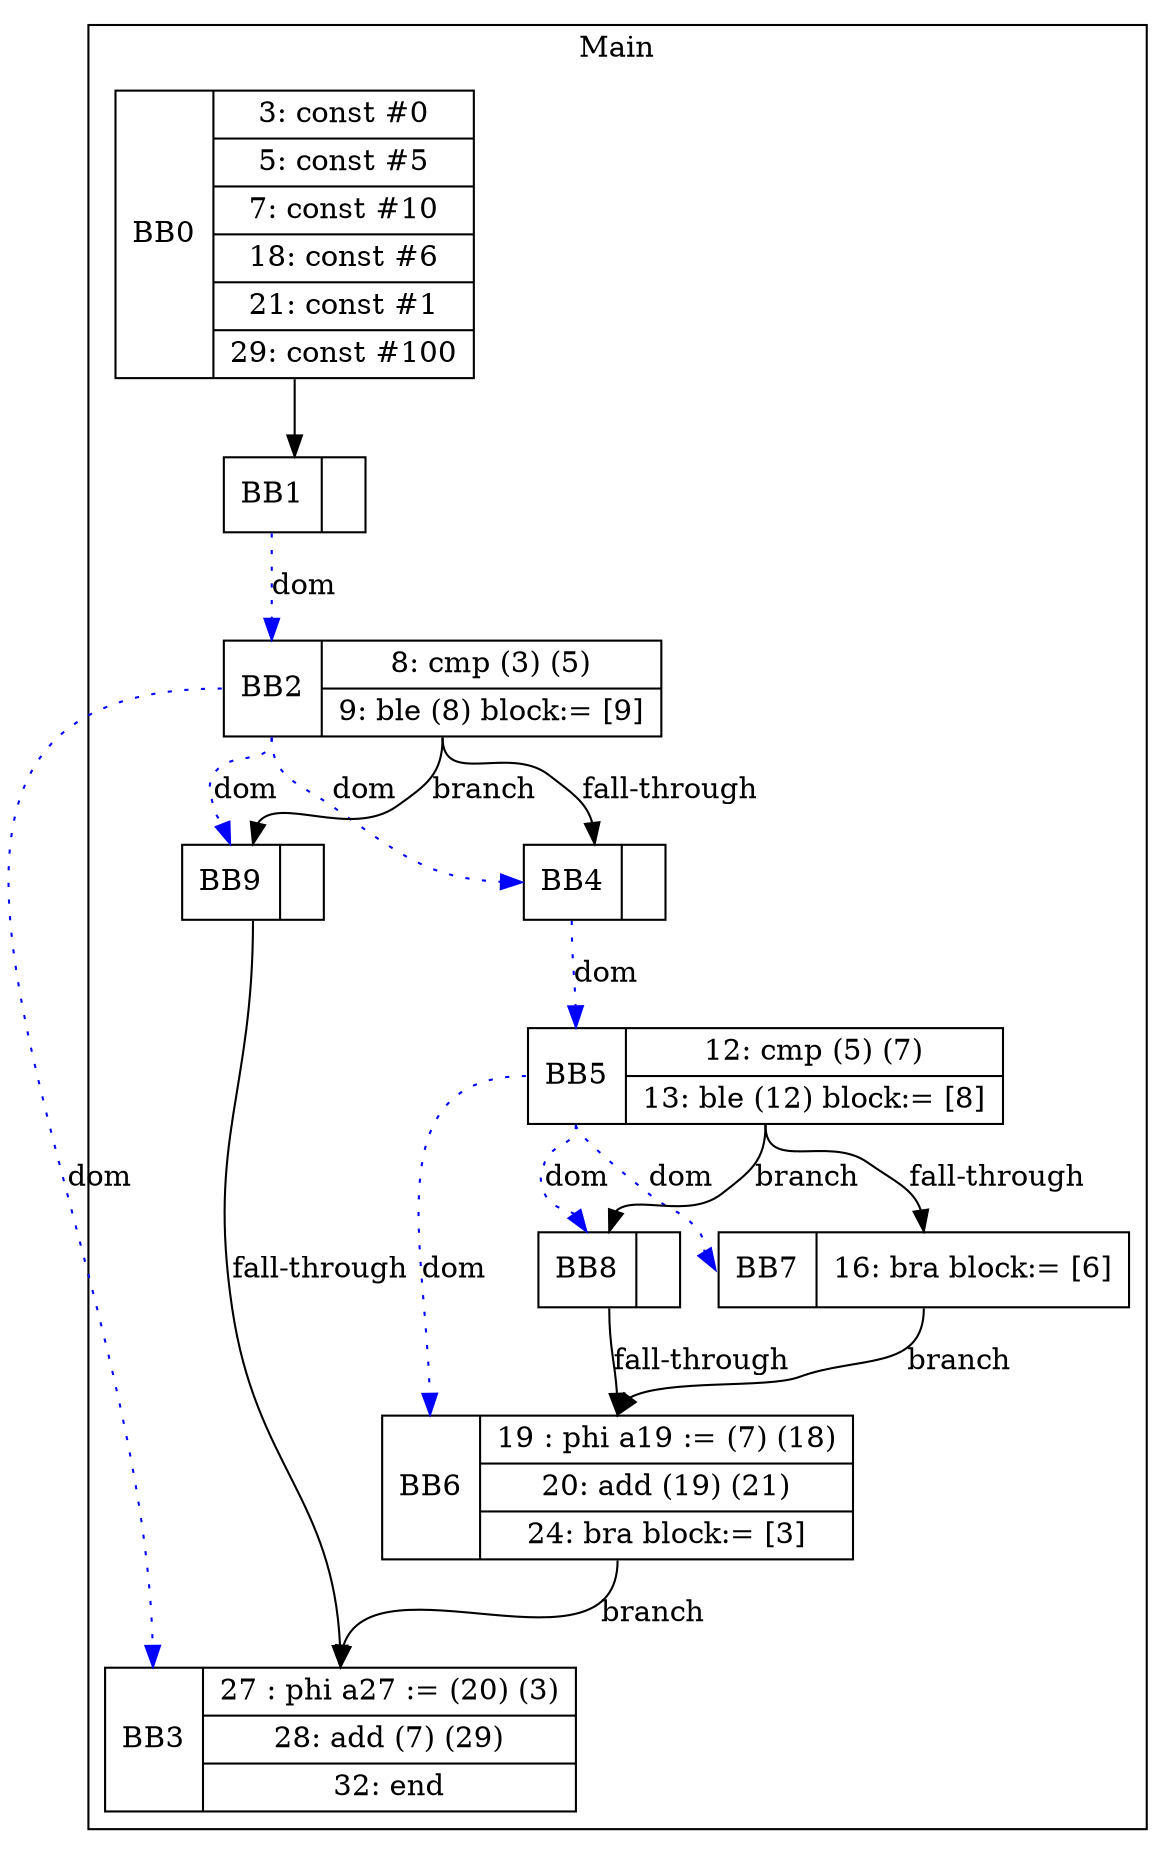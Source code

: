 digraph G {
node [shape=record];
subgraph cluster_main{
label = "Main";
BB0 [shape=record, label="<b>BB0|{3: const #0|5: const #5|7: const #10|18: const #6|21: const #1|29: const #100}"];
BB1 [shape=record, label="<b>BB1|}"];
BB2 [shape=record, label="<b>BB2|{8: cmp (3) (5)|9: ble (8) block:= [9]}"];
BB3 [shape=record, label="<b>BB3|{27 : phi a27 := (20) (3)|28: add (7) (29)|32: end}"];
BB4 [shape=record, label="<b>BB4|}"];
BB5 [shape=record, label="<b>BB5|{12: cmp (5) (7)|13: ble (12) block:= [8]}"];
BB6 [shape=record, label="<b>BB6|{19 : phi a19 := (7) (18)|20: add (19) (21)|24: bra block:= [3]}"];
BB7 [shape=record, label="<b>BB7|{16: bra block:= [6]}"];
BB8 [shape=record, label="<b>BB8|}"];
BB9 [shape=record, label="<b>BB9|}"];
}
BB0:s -> BB1:n ;
BB2:b -> BB4:b [color=blue, style=dotted, label="dom"];
BB1:b -> BB2:b [color=blue, style=dotted, label="dom"];
BB5:b -> BB8:b [color=blue, style=dotted, label="dom"];
BB5:b -> BB7:b [color=blue, style=dotted, label="dom"];
BB2:b -> BB3:b [color=blue, style=dotted, label="dom"];
BB2:b -> BB9:b [color=blue, style=dotted, label="dom"];
BB4:b -> BB5:b [color=blue, style=dotted, label="dom"];
BB5:b -> BB6:b [color=blue, style=dotted, label="dom"];
BB2:s -> BB9:n [label="branch"];
BB6:s -> BB3:n [label="branch"];
BB7:s -> BB6:n [label="branch"];
BB5:s -> BB8:n [label="branch"];
BB2:s -> BB4:n [label="fall-through"];
BB5:s -> BB7:n [label="fall-through"];
BB9:s -> BB3:n [label="fall-through"];
BB8:s -> BB6:n [label="fall-through"];
}
